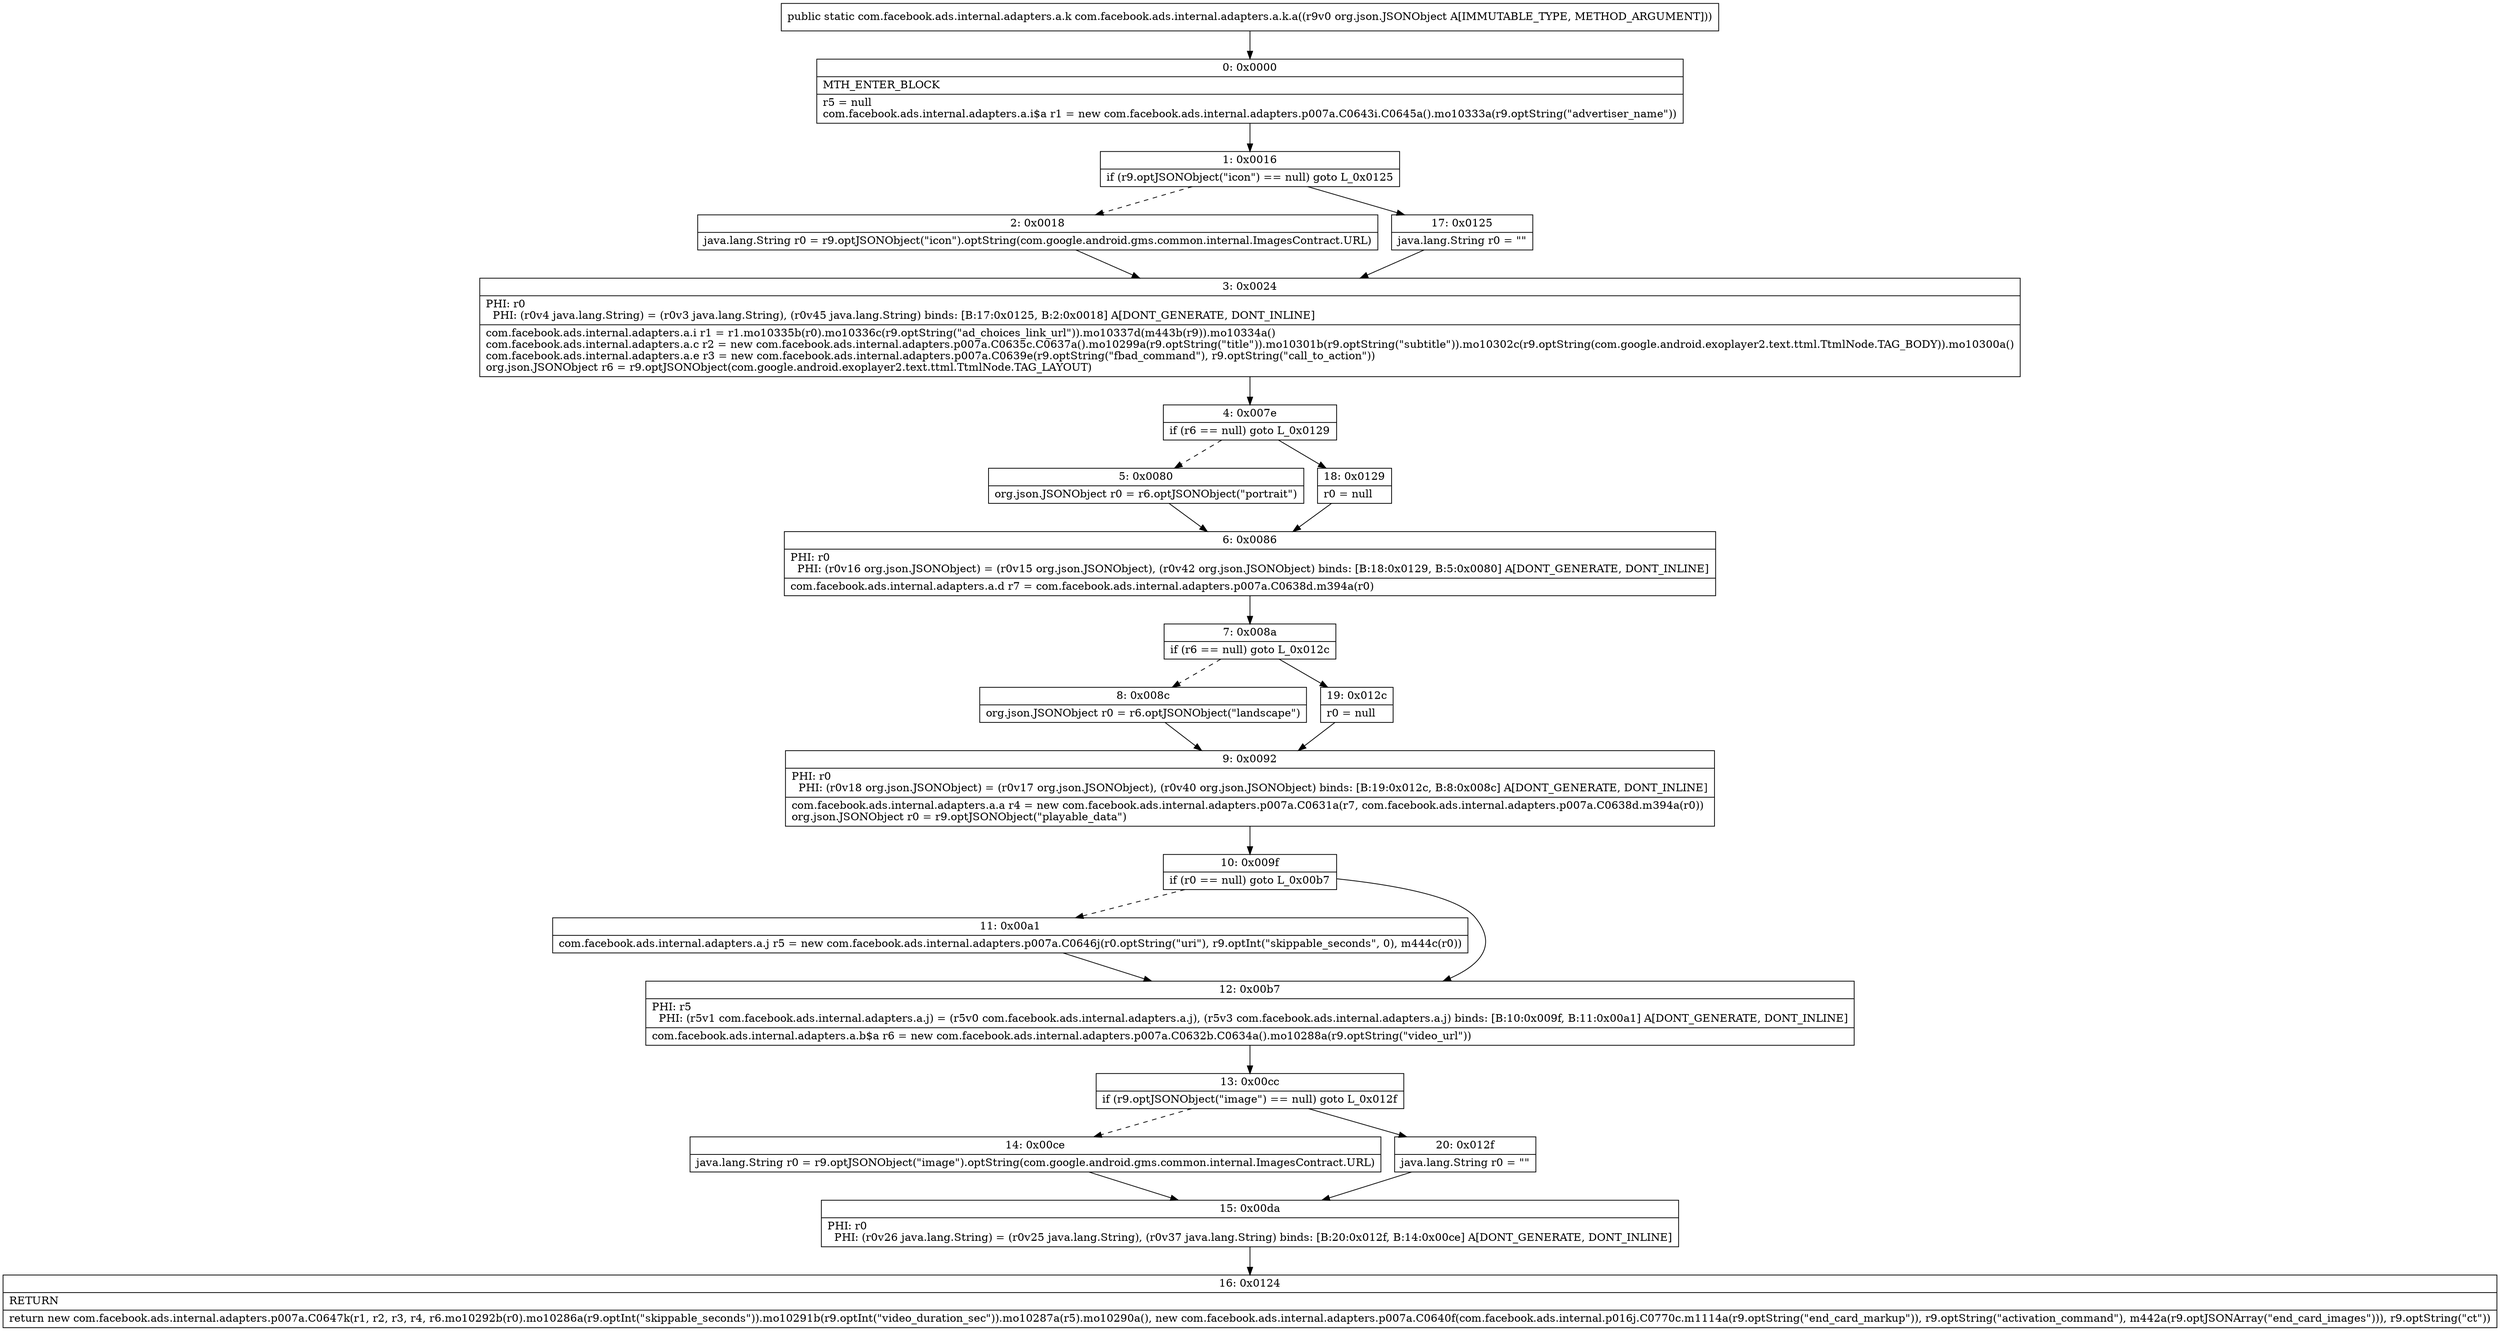 digraph "CFG forcom.facebook.ads.internal.adapters.a.k.a(Lorg\/json\/JSONObject;)Lcom\/facebook\/ads\/internal\/adapters\/a\/k;" {
Node_0 [shape=record,label="{0\:\ 0x0000|MTH_ENTER_BLOCK\l|r5 = null\lcom.facebook.ads.internal.adapters.a.i$a r1 = new com.facebook.ads.internal.adapters.p007a.C0643i.C0645a().mo10333a(r9.optString(\"advertiser_name\"))\l}"];
Node_1 [shape=record,label="{1\:\ 0x0016|if (r9.optJSONObject(\"icon\") == null) goto L_0x0125\l}"];
Node_2 [shape=record,label="{2\:\ 0x0018|java.lang.String r0 = r9.optJSONObject(\"icon\").optString(com.google.android.gms.common.internal.ImagesContract.URL)\l}"];
Node_3 [shape=record,label="{3\:\ 0x0024|PHI: r0 \l  PHI: (r0v4 java.lang.String) = (r0v3 java.lang.String), (r0v45 java.lang.String) binds: [B:17:0x0125, B:2:0x0018] A[DONT_GENERATE, DONT_INLINE]\l|com.facebook.ads.internal.adapters.a.i r1 = r1.mo10335b(r0).mo10336c(r9.optString(\"ad_choices_link_url\")).mo10337d(m443b(r9)).mo10334a()\lcom.facebook.ads.internal.adapters.a.c r2 = new com.facebook.ads.internal.adapters.p007a.C0635c.C0637a().mo10299a(r9.optString(\"title\")).mo10301b(r9.optString(\"subtitle\")).mo10302c(r9.optString(com.google.android.exoplayer2.text.ttml.TtmlNode.TAG_BODY)).mo10300a()\lcom.facebook.ads.internal.adapters.a.e r3 = new com.facebook.ads.internal.adapters.p007a.C0639e(r9.optString(\"fbad_command\"), r9.optString(\"call_to_action\"))\lorg.json.JSONObject r6 = r9.optJSONObject(com.google.android.exoplayer2.text.ttml.TtmlNode.TAG_LAYOUT)\l}"];
Node_4 [shape=record,label="{4\:\ 0x007e|if (r6 == null) goto L_0x0129\l}"];
Node_5 [shape=record,label="{5\:\ 0x0080|org.json.JSONObject r0 = r6.optJSONObject(\"portrait\")\l}"];
Node_6 [shape=record,label="{6\:\ 0x0086|PHI: r0 \l  PHI: (r0v16 org.json.JSONObject) = (r0v15 org.json.JSONObject), (r0v42 org.json.JSONObject) binds: [B:18:0x0129, B:5:0x0080] A[DONT_GENERATE, DONT_INLINE]\l|com.facebook.ads.internal.adapters.a.d r7 = com.facebook.ads.internal.adapters.p007a.C0638d.m394a(r0)\l}"];
Node_7 [shape=record,label="{7\:\ 0x008a|if (r6 == null) goto L_0x012c\l}"];
Node_8 [shape=record,label="{8\:\ 0x008c|org.json.JSONObject r0 = r6.optJSONObject(\"landscape\")\l}"];
Node_9 [shape=record,label="{9\:\ 0x0092|PHI: r0 \l  PHI: (r0v18 org.json.JSONObject) = (r0v17 org.json.JSONObject), (r0v40 org.json.JSONObject) binds: [B:19:0x012c, B:8:0x008c] A[DONT_GENERATE, DONT_INLINE]\l|com.facebook.ads.internal.adapters.a.a r4 = new com.facebook.ads.internal.adapters.p007a.C0631a(r7, com.facebook.ads.internal.adapters.p007a.C0638d.m394a(r0))\lorg.json.JSONObject r0 = r9.optJSONObject(\"playable_data\")\l}"];
Node_10 [shape=record,label="{10\:\ 0x009f|if (r0 == null) goto L_0x00b7\l}"];
Node_11 [shape=record,label="{11\:\ 0x00a1|com.facebook.ads.internal.adapters.a.j r5 = new com.facebook.ads.internal.adapters.p007a.C0646j(r0.optString(\"uri\"), r9.optInt(\"skippable_seconds\", 0), m444c(r0))\l}"];
Node_12 [shape=record,label="{12\:\ 0x00b7|PHI: r5 \l  PHI: (r5v1 com.facebook.ads.internal.adapters.a.j) = (r5v0 com.facebook.ads.internal.adapters.a.j), (r5v3 com.facebook.ads.internal.adapters.a.j) binds: [B:10:0x009f, B:11:0x00a1] A[DONT_GENERATE, DONT_INLINE]\l|com.facebook.ads.internal.adapters.a.b$a r6 = new com.facebook.ads.internal.adapters.p007a.C0632b.C0634a().mo10288a(r9.optString(\"video_url\"))\l}"];
Node_13 [shape=record,label="{13\:\ 0x00cc|if (r9.optJSONObject(\"image\") == null) goto L_0x012f\l}"];
Node_14 [shape=record,label="{14\:\ 0x00ce|java.lang.String r0 = r9.optJSONObject(\"image\").optString(com.google.android.gms.common.internal.ImagesContract.URL)\l}"];
Node_15 [shape=record,label="{15\:\ 0x00da|PHI: r0 \l  PHI: (r0v26 java.lang.String) = (r0v25 java.lang.String), (r0v37 java.lang.String) binds: [B:20:0x012f, B:14:0x00ce] A[DONT_GENERATE, DONT_INLINE]\l}"];
Node_16 [shape=record,label="{16\:\ 0x0124|RETURN\l|return new com.facebook.ads.internal.adapters.p007a.C0647k(r1, r2, r3, r4, r6.mo10292b(r0).mo10286a(r9.optInt(\"skippable_seconds\")).mo10291b(r9.optInt(\"video_duration_sec\")).mo10287a(r5).mo10290a(), new com.facebook.ads.internal.adapters.p007a.C0640f(com.facebook.ads.internal.p016j.C0770c.m1114a(r9.optString(\"end_card_markup\")), r9.optString(\"activation_command\"), m442a(r9.optJSONArray(\"end_card_images\"))), r9.optString(\"ct\"))\l}"];
Node_17 [shape=record,label="{17\:\ 0x0125|java.lang.String r0 = \"\"\l}"];
Node_18 [shape=record,label="{18\:\ 0x0129|r0 = null\l}"];
Node_19 [shape=record,label="{19\:\ 0x012c|r0 = null\l}"];
Node_20 [shape=record,label="{20\:\ 0x012f|java.lang.String r0 = \"\"\l}"];
MethodNode[shape=record,label="{public static com.facebook.ads.internal.adapters.a.k com.facebook.ads.internal.adapters.a.k.a((r9v0 org.json.JSONObject A[IMMUTABLE_TYPE, METHOD_ARGUMENT])) }"];
MethodNode -> Node_0;
Node_0 -> Node_1;
Node_1 -> Node_2[style=dashed];
Node_1 -> Node_17;
Node_2 -> Node_3;
Node_3 -> Node_4;
Node_4 -> Node_5[style=dashed];
Node_4 -> Node_18;
Node_5 -> Node_6;
Node_6 -> Node_7;
Node_7 -> Node_8[style=dashed];
Node_7 -> Node_19;
Node_8 -> Node_9;
Node_9 -> Node_10;
Node_10 -> Node_11[style=dashed];
Node_10 -> Node_12;
Node_11 -> Node_12;
Node_12 -> Node_13;
Node_13 -> Node_14[style=dashed];
Node_13 -> Node_20;
Node_14 -> Node_15;
Node_15 -> Node_16;
Node_17 -> Node_3;
Node_18 -> Node_6;
Node_19 -> Node_9;
Node_20 -> Node_15;
}

